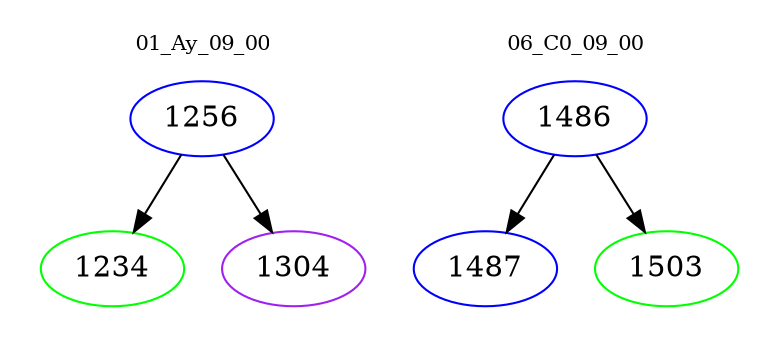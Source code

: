 digraph{
subgraph cluster_0 {
color = white
label = "01_Ay_09_00";
fontsize=10;
T0_1256 [label="1256", color="blue"]
T0_1256 -> T0_1234 [color="black"]
T0_1234 [label="1234", color="green"]
T0_1256 -> T0_1304 [color="black"]
T0_1304 [label="1304", color="purple"]
}
subgraph cluster_1 {
color = white
label = "06_C0_09_00";
fontsize=10;
T1_1486 [label="1486", color="blue"]
T1_1486 -> T1_1487 [color="black"]
T1_1487 [label="1487", color="blue"]
T1_1486 -> T1_1503 [color="black"]
T1_1503 [label="1503", color="green"]
}
}
